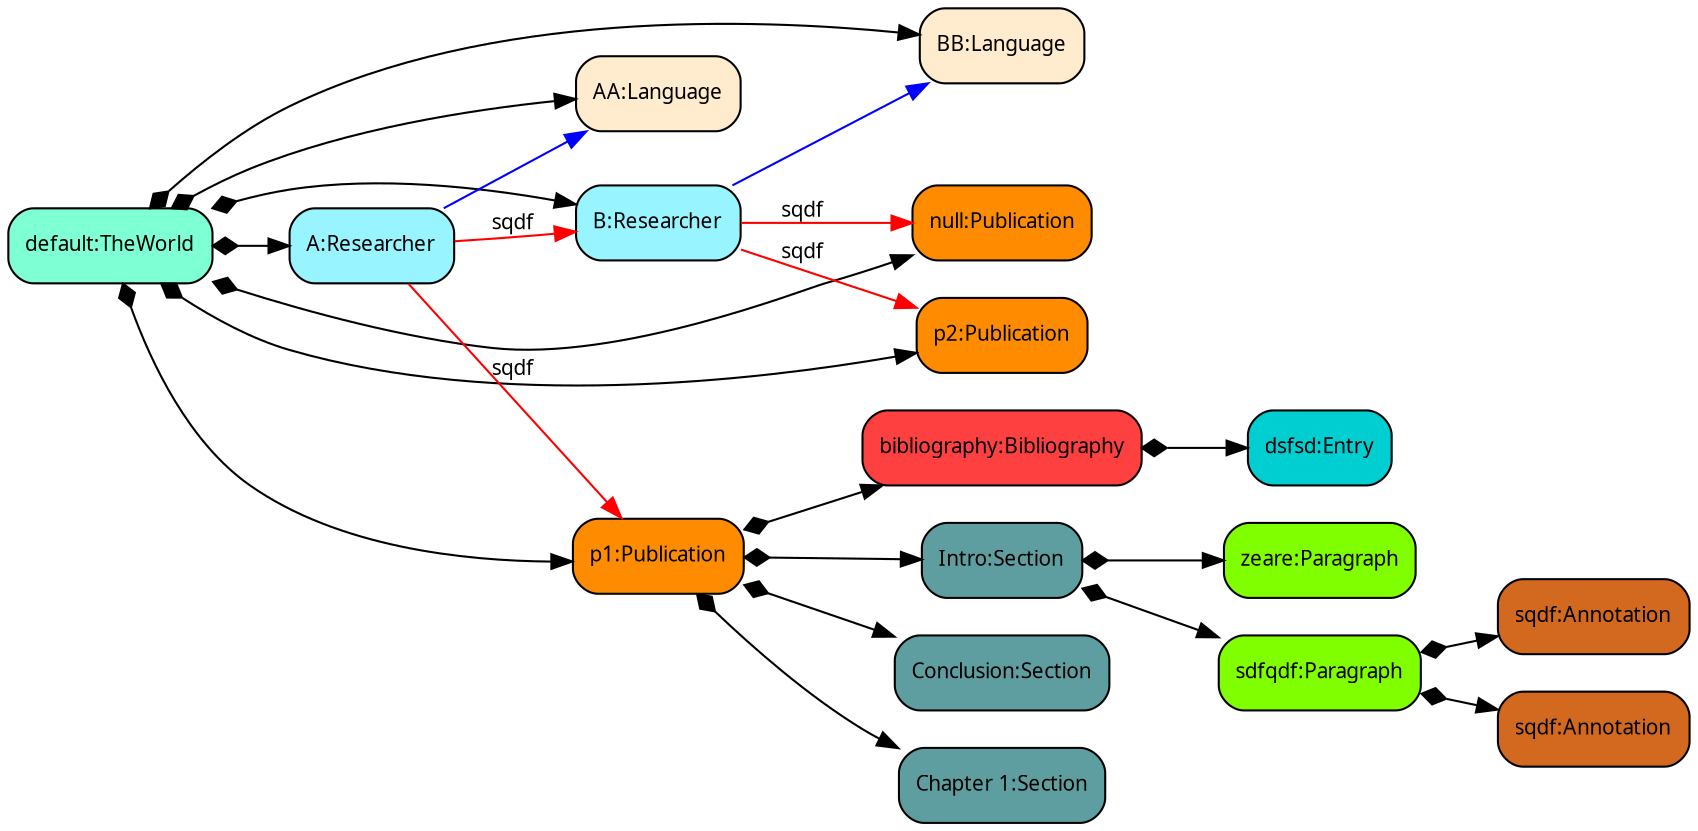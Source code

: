digraph G { rankdir=LR    node [fontname="Verdana",fontsize=10,shape=box] edge [fontname="Verdana",fontsize=10];
id1866828[label="default:TheWorld" fontname="Verdana",fontsize=10, shape = box, style = "rounded,filled", fillcolor="aquamarine"];
id30673998p1 [label="AA:Language", shape = box, style = "rounded,filled", fillcolor="blanchedalmond"];
id29336693p1 [label="BB:Language", shape = box, style = "rounded,filled", fillcolor="blanchedalmond"];
id12980399p1 [label="A:Researcher", shape = box, style = "rounded,filled", fillcolor="cadetblue1"];
id1698171p1 [label="B:Researcher", shape = box, style = "rounded,filled", fillcolor="cadetblue1"];
id19903052p1 [label="p1:Publication", shape = box, style = "rounded,filled", fillcolor="darkorange"];
id12979938p1 [label="bibliography:Bibliography", shape = box, style = "rounded,filled", fillcolor="brown1"];
id20354915p1 [label="dsfsd:Entry", shape = box, style = "rounded,filled", fillcolor="darkturquoise"];
id7525605p1 [label="Intro:Section", shape = box, style = "rounded,filled", fillcolor="cadetblue"];
id24410903p1 [label="zeare:Paragraph", shape = box, style = "rounded,filled", fillcolor="chartreuse"];
id25779704p1 [label="sdfqdf:Paragraph", shape = box, style = "rounded,filled", fillcolor="chartreuse"];
id24675364p1 [label="sqdf:Annotation", shape = box, style = "rounded,filled", fillcolor="chocolate"];
id3379945p1 [label="sqdf:Annotation", shape = box, style = "rounded,filled", fillcolor="chocolate"];
id32638273p1 [label="Conclusion:Section", shape = box, style = "rounded,filled", fillcolor="cadetblue"];
id3601806p1 [label="Chapter 1:Section", shape = box, style = "rounded,filled", fillcolor="cadetblue"];
id3359717p1 [label="p2:Publication", shape = box, style = "rounded,filled", fillcolor="darkorange"];
id28223202p1 [label="null:Publication", shape = box, style = "rounded,filled", fillcolor="darkorange"];

id12979938p1 -> id20354915p1 [dir=both arrowtail=diamond];
id19903052p1 -> id12979938p1 [dir=both arrowtail=diamond];
id7525605p1 -> id24410903p1 [dir=both arrowtail=diamond];
id25779704p1 -> id24675364p1 [dir=both arrowtail=diamond];
id25779704p1 -> id3379945p1 [dir=both arrowtail=diamond];
id7525605p1 -> id25779704p1 [dir=both arrowtail=diamond];
id19903052p1 -> id7525605p1 [dir=both arrowtail=diamond];
id19903052p1 -> id32638273p1 [dir=both arrowtail=diamond];
id19903052p1 -> id3601806p1 [dir=both arrowtail=diamond];

id1866828 -> id30673998p1 [dir=both arrowtail=diamond];
id1866828 -> id29336693p1 [dir=both arrowtail=diamond];
id1866828 -> id12980399p1 [dir=both arrowtail=diamond];
id1866828 -> id1698171p1 [dir=both arrowtail=diamond];
id1866828 -> id19903052p1 [dir=both arrowtail=diamond];
id1866828 -> id3359717p1 [dir=both arrowtail=diamond];
id1866828 -> id28223202p1 [dir=both arrowtail=diamond];

id12980399p1 -> id30673998p1 [color=blue];
id1698171p1 -> id29336693p1 [color=blue];

id12980399p1 -> id1698171p1 [label= "sqdf", color=red];
id12980399p1 -> id19903052p1 [label= "sqdf", color=red];
id1698171p1 -> id3359717p1 [label= "sqdf", color=red];
id1698171p1 -> id28223202p1 [label= "sqdf", color=red];

}/*end graph*/